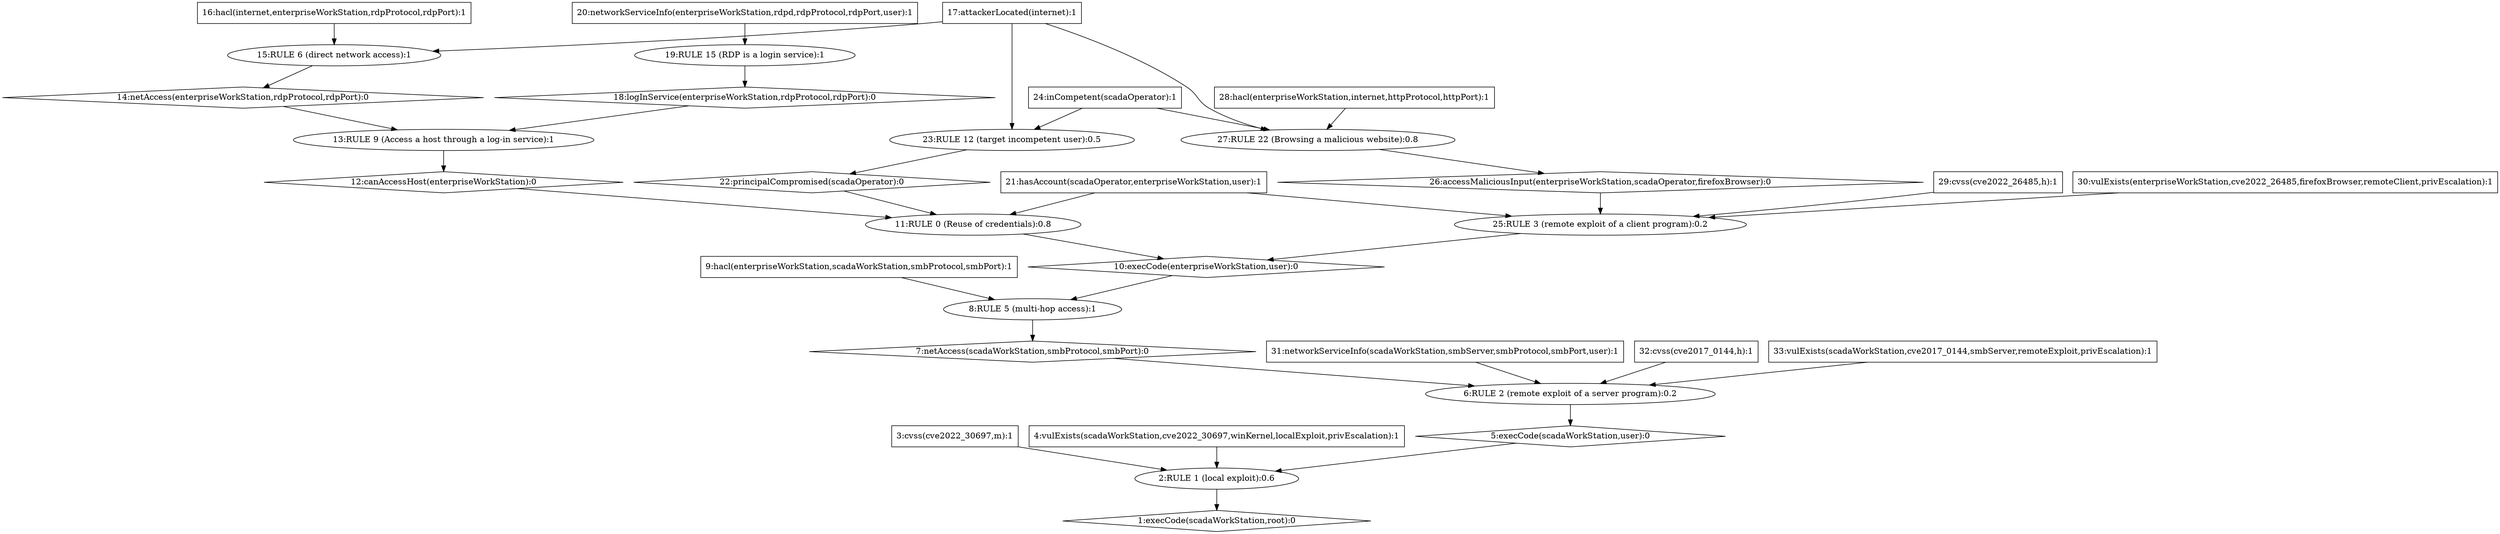 digraph G {
	1 [label="1:execCode(scadaWorkStation,root):0",shape=diamond];
	2 [label="2:RULE 1 (local exploit):0.6",shape=ellipse];
	3 [label="3:cvss(cve2022_30697,m):1",shape=box];
	4 [label="4:vulExists(scadaWorkStation,cve2022_30697,winKernel,localExploit,privEscalation):1",shape=box];
	5 [label="5:execCode(scadaWorkStation,user):0",shape=diamond];
	6 [label="6:RULE 2 (remote exploit of a server program):0.2",shape=ellipse];
	7 [label="7:netAccess(scadaWorkStation,smbProtocol,smbPort):0",shape=diamond];
	8 [label="8:RULE 5 (multi-hop access):1",shape=ellipse];
	9 [label="9:hacl(enterpriseWorkStation,scadaWorkStation,smbProtocol,smbPort):1",shape=box];
	10 [label="10:execCode(enterpriseWorkStation,user):0",shape=diamond];
	11 [label="11:RULE 0 (Reuse of credentials):0.8",shape=ellipse];
	12 [label="12:canAccessHost(enterpriseWorkStation):0",shape=diamond];
	13 [label="13:RULE 9 (Access a host through a log-in service):1",shape=ellipse];
	14 [label="14:netAccess(enterpriseWorkStation,rdpProtocol,rdpPort):0",shape=diamond];
	15 [label="15:RULE 6 (direct network access):1",shape=ellipse];
	16 [label="16:hacl(internet,enterpriseWorkStation,rdpProtocol,rdpPort):1",shape=box];
	17 [label="17:attackerLocated(internet):1",shape=box];
	18 [label="18:logInService(enterpriseWorkStation,rdpProtocol,rdpPort):0",shape=diamond];
	19 [label="19:RULE 15 (RDP is a login service):1",shape=ellipse];
	20 [label="20:networkServiceInfo(enterpriseWorkStation,rdpd,rdpProtocol,rdpPort,user):1",shape=box];
	21 [label="21:hasAccount(scadaOperator,enterpriseWorkStation,user):1",shape=box];
	22 [label="22:principalCompromised(scadaOperator):0",shape=diamond];
	23 [label="23:RULE 12 (target incompetent user):0.5",shape=ellipse];
	24 [label="24:inCompetent(scadaOperator):1",shape=box];
	25 [label="25:RULE 3 (remote exploit of a client program):0.2",shape=ellipse];
	26 [label="26:accessMaliciousInput(enterpriseWorkStation,scadaOperator,firefoxBrowser):0",shape=diamond];
	27 [label="27:RULE 22 (Browsing a malicious website):0.8",shape=ellipse];
	28 [label="28:hacl(enterpriseWorkStation,internet,httpProtocol,httpPort):1",shape=box];
	29 [label="29:cvss(cve2022_26485,h):1",shape=box];
	30 [label="30:vulExists(enterpriseWorkStation,cve2022_26485,firefoxBrowser,remoteClient,privEscalation):1",shape=box];
	31 [label="31:networkServiceInfo(scadaWorkStation,smbServer,smbProtocol,smbPort,user):1",shape=box];
	32 [label="32:cvss(cve2017_0144,h):1",shape=box];
	33 [label="33:vulExists(scadaWorkStation,cve2017_0144,smbServer,remoteExploit,privEscalation):1",shape=box];
	3 -> 	2;
	4 -> 	2;
	9 -> 	8;
	16 -> 	15;
	17 -> 	15;
	15 -> 	14;
	14 -> 	13;
	20 -> 	19;
	19 -> 	18;
	18 -> 	13;
	13 -> 	12;
	12 -> 	11;
	21 -> 	11;
	17 -> 	23;
	24 -> 	23;
	23 -> 	22;
	22 -> 	11;
	11 -> 	10;
	17 -> 	27;
	28 -> 	27;
	24 -> 	27;
	27 -> 	26;
	26 -> 	25;
	21 -> 	25;
	29 -> 	25;
	30 -> 	25;
	25 -> 	10;
	10 -> 	8;
	8 -> 	7;
	7 -> 	6;
	31 -> 	6;
	32 -> 	6;
	33 -> 	6;
	6 -> 	5;
	5 -> 	2;
	2 -> 	1;
}
